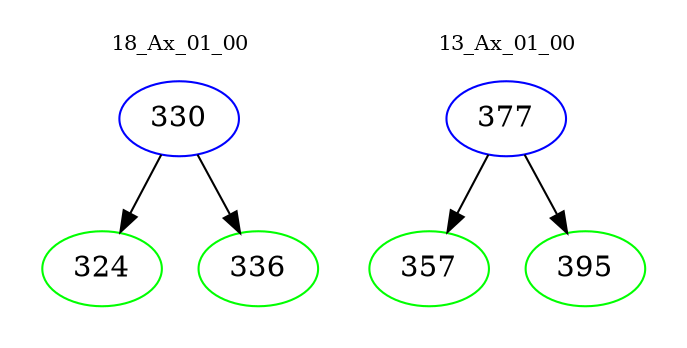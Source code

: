 digraph{
subgraph cluster_0 {
color = white
label = "18_Ax_01_00";
fontsize=10;
T0_330 [label="330", color="blue"]
T0_330 -> T0_324 [color="black"]
T0_324 [label="324", color="green"]
T0_330 -> T0_336 [color="black"]
T0_336 [label="336", color="green"]
}
subgraph cluster_1 {
color = white
label = "13_Ax_01_00";
fontsize=10;
T1_377 [label="377", color="blue"]
T1_377 -> T1_357 [color="black"]
T1_357 [label="357", color="green"]
T1_377 -> T1_395 [color="black"]
T1_395 [label="395", color="green"]
}
}

